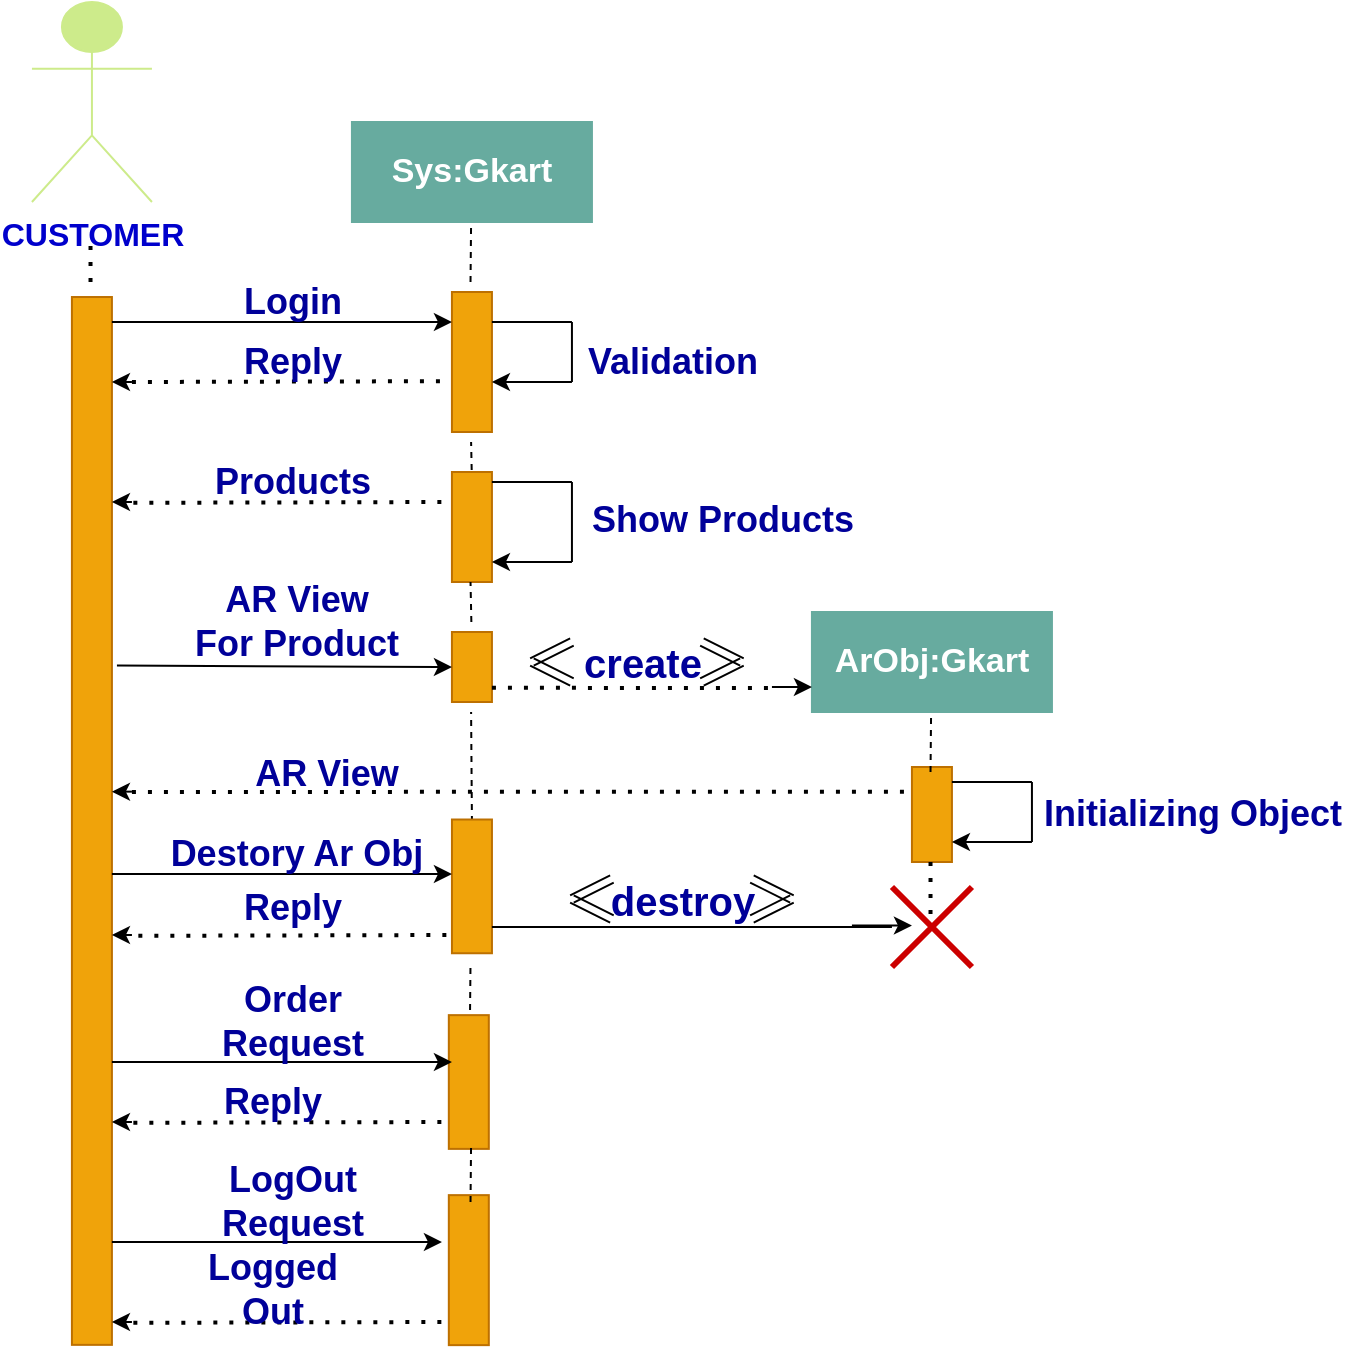 <mxfile version="14.5.7" type="device"><diagram id="-i0Voz_Kpm-VwNnpUlMh" name="Page-1"><mxGraphModel dx="1240" dy="641" grid="1" gridSize="10" guides="1" tooltips="1" connect="1" arrows="1" fold="1" page="1" pageScale="1" pageWidth="5000" pageHeight="5000" math="0" shadow="0"><root><mxCell id="0"/><mxCell id="1" parent="0"/><mxCell id="e7LckMVTu1K--SaLwiIf-120" value="" style="group" vertex="1" connectable="0" parent="1"><mxGeometry x="81.97" y="70" width="660" height="671.57" as="geometry"/></mxCell><mxCell id="e7LckMVTu1K--SaLwiIf-79" value="&lt;b&gt;&lt;font style=&quot;font-size: 18px&quot; color=&quot;#000099&quot;&gt;Initializing Object&lt;br&gt;&lt;/font&gt;&lt;/b&gt;" style="text;html=1;align=center;verticalAlign=middle;resizable=0;points=[];autosize=1;" vertex="1" parent="e7LckMVTu1K--SaLwiIf-120"><mxGeometry x="500" y="396.25" width="160" height="20" as="geometry"/></mxCell><mxCell id="e7LckMVTu1K--SaLwiIf-122" value="" style="group" vertex="1" connectable="0" parent="e7LckMVTu1K--SaLwiIf-120"><mxGeometry width="510" height="671.57" as="geometry"/></mxCell><mxCell id="e7LckMVTu1K--SaLwiIf-7" value="&lt;font color=&quot;#0000cc&quot; size=&quot;1&quot;&gt;&lt;b style=&quot;font-size: 16px&quot;&gt;CUSTOMER&lt;/b&gt;&lt;/font&gt;" style="shape=umlActor;verticalLabelPosition=bottom;verticalAlign=top;html=1;outlineConnect=0;fillColor=#CDEB8B;strokeColor=#CDEB8B;" vertex="1" parent="e7LckMVTu1K--SaLwiIf-122"><mxGeometry width="60" height="100" as="geometry"/></mxCell><mxCell id="e7LckMVTu1K--SaLwiIf-10" value="" style="endArrow=none;dashed=1;html=1;dashPattern=1 3;strokeWidth=2;" edge="1" parent="e7LckMVTu1K--SaLwiIf-122"><mxGeometry width="50" height="50" relative="1" as="geometry"><mxPoint x="29.29" y="140" as="sourcePoint"/><mxPoint x="29.29" y="120" as="targetPoint"/></mxGeometry></mxCell><mxCell id="e7LckMVTu1K--SaLwiIf-11" value="" style="rounded=0;whiteSpace=wrap;html=1;rotation=90;fillColor=#f0a30a;strokeColor=#BD7000;fontColor=#ffffff;" vertex="1" parent="e7LckMVTu1K--SaLwiIf-122"><mxGeometry x="-231.97" y="399.47" width="523.92" height="20" as="geometry"/></mxCell><mxCell id="e7LckMVTu1K--SaLwiIf-13" value="&lt;font style=&quot;font-size: 17px&quot; color=&quot;#ffffff&quot;&gt;&lt;b&gt;Sys:Gkart&lt;/b&gt;&lt;/font&gt;" style="rounded=0;whiteSpace=wrap;html=1;fillColor=#67AB9F;strokeColor=#67AB9F;" vertex="1" parent="e7LckMVTu1K--SaLwiIf-122"><mxGeometry x="160" y="60" width="120" height="50" as="geometry"/></mxCell><mxCell id="e7LckMVTu1K--SaLwiIf-14" value="" style="endArrow=none;dashed=1;html=1;" edge="1" parent="e7LckMVTu1K--SaLwiIf-122"><mxGeometry width="50" height="50" relative="1" as="geometry"><mxPoint x="219.29" y="140" as="sourcePoint"/><mxPoint x="219.58" y="110" as="targetPoint"/></mxGeometry></mxCell><mxCell id="e7LckMVTu1K--SaLwiIf-15" value="" style="rounded=0;whiteSpace=wrap;html=1;rotation=90;fillColor=#f0a30a;strokeColor=#BD7000;fontColor=#ffffff;" vertex="1" parent="e7LckMVTu1K--SaLwiIf-122"><mxGeometry x="185" y="170" width="70" height="20" as="geometry"/></mxCell><mxCell id="e7LckMVTu1K--SaLwiIf-17" value="" style="endArrow=classic;html=1;" edge="1" parent="e7LckMVTu1K--SaLwiIf-122"><mxGeometry width="50" height="50" relative="1" as="geometry"><mxPoint x="40" y="160" as="sourcePoint"/><mxPoint x="210" y="160" as="targetPoint"/></mxGeometry></mxCell><mxCell id="e7LckMVTu1K--SaLwiIf-18" value="&lt;b&gt;&lt;font style=&quot;font-size: 18px&quot; color=&quot;#000099&quot;&gt;Login&lt;/font&gt;&lt;/b&gt;" style="text;html=1;align=center;verticalAlign=middle;resizable=0;points=[];autosize=1;" vertex="1" parent="e7LckMVTu1K--SaLwiIf-122"><mxGeometry x="100" y="140" width="60" height="20" as="geometry"/></mxCell><mxCell id="e7LckMVTu1K--SaLwiIf-19" value="" style="endArrow=none;html=1;" edge="1" parent="e7LckMVTu1K--SaLwiIf-122"><mxGeometry width="50" height="50" relative="1" as="geometry"><mxPoint x="230" y="160" as="sourcePoint"/><mxPoint x="270" y="160" as="targetPoint"/></mxGeometry></mxCell><mxCell id="e7LckMVTu1K--SaLwiIf-20" value="" style="endArrow=none;html=1;" edge="1" parent="e7LckMVTu1K--SaLwiIf-122"><mxGeometry width="50" height="50" relative="1" as="geometry"><mxPoint x="270" y="190" as="sourcePoint"/><mxPoint x="270" y="160" as="targetPoint"/></mxGeometry></mxCell><mxCell id="e7LckMVTu1K--SaLwiIf-21" value="" style="endArrow=classic;html=1;" edge="1" parent="e7LckMVTu1K--SaLwiIf-122"><mxGeometry width="50" height="50" relative="1" as="geometry"><mxPoint x="270" y="190" as="sourcePoint"/><mxPoint x="230" y="190" as="targetPoint"/></mxGeometry></mxCell><mxCell id="e7LckMVTu1K--SaLwiIf-22" value="&lt;b&gt;&lt;font style=&quot;font-size: 18px&quot; color=&quot;#000099&quot;&gt;Validation&lt;/font&gt;&lt;/b&gt;" style="text;html=1;align=center;verticalAlign=middle;resizable=0;points=[];autosize=1;" vertex="1" parent="e7LckMVTu1K--SaLwiIf-122"><mxGeometry x="270" y="170" width="100" height="20" as="geometry"/></mxCell><mxCell id="e7LckMVTu1K--SaLwiIf-23" value="" style="endArrow=none;dashed=1;html=1;dashPattern=1 3;strokeWidth=2;entryX=0.637;entryY=1.071;entryDx=0;entryDy=0;entryPerimeter=0;" edge="1" parent="e7LckMVTu1K--SaLwiIf-122" target="e7LckMVTu1K--SaLwiIf-15"><mxGeometry width="50" height="50" relative="1" as="geometry"><mxPoint x="50" y="190" as="sourcePoint"/><mxPoint x="170" y="190" as="targetPoint"/></mxGeometry></mxCell><mxCell id="e7LckMVTu1K--SaLwiIf-24" value="" style="endArrow=classic;html=1;" edge="1" parent="e7LckMVTu1K--SaLwiIf-122"><mxGeometry width="50" height="50" relative="1" as="geometry"><mxPoint x="50" y="190" as="sourcePoint"/><mxPoint x="40" y="190" as="targetPoint"/></mxGeometry></mxCell><mxCell id="e7LckMVTu1K--SaLwiIf-25" value="&lt;b&gt;&lt;font style=&quot;font-size: 18px&quot; color=&quot;#000099&quot;&gt;Reply&lt;/font&gt;&lt;/b&gt;" style="text;html=1;align=center;verticalAlign=middle;resizable=0;points=[];autosize=1;" vertex="1" parent="e7LckMVTu1K--SaLwiIf-122"><mxGeometry x="100" y="170" width="60" height="20" as="geometry"/></mxCell><mxCell id="e7LckMVTu1K--SaLwiIf-26" value="" style="endArrow=none;dashed=1;html=1;" edge="1" parent="e7LckMVTu1K--SaLwiIf-122"><mxGeometry width="50" height="50" relative="1" as="geometry"><mxPoint x="220" y="240" as="sourcePoint"/><mxPoint x="219.58" y="220" as="targetPoint"/><Array as="points"/></mxGeometry></mxCell><mxCell id="e7LckMVTu1K--SaLwiIf-27" value="" style="rounded=0;whiteSpace=wrap;html=1;rotation=90;fillColor=#f0a30a;strokeColor=#BD7000;fontColor=#ffffff;" vertex="1" parent="e7LckMVTu1K--SaLwiIf-122"><mxGeometry x="192.5" y="252.5" width="55" height="20" as="geometry"/></mxCell><mxCell id="e7LckMVTu1K--SaLwiIf-32" value="" style="endArrow=none;dashed=1;html=1;dashPattern=1 3;strokeWidth=2;entryX=0.637;entryY=1.071;entryDx=0;entryDy=0;entryPerimeter=0;" edge="1" parent="e7LckMVTu1K--SaLwiIf-122"><mxGeometry width="50" height="50" relative="1" as="geometry"><mxPoint x="50.71" y="250.41" as="sourcePoint"/><mxPoint x="209.29" y="250.0" as="targetPoint"/></mxGeometry></mxCell><mxCell id="e7LckMVTu1K--SaLwiIf-33" value="" style="endArrow=classic;html=1;" edge="1" parent="e7LckMVTu1K--SaLwiIf-122"><mxGeometry width="50" height="50" relative="1" as="geometry"><mxPoint x="50" y="250" as="sourcePoint"/><mxPoint x="40" y="250" as="targetPoint"/></mxGeometry></mxCell><mxCell id="e7LckMVTu1K--SaLwiIf-34" value="" style="endArrow=none;html=1;" edge="1" parent="e7LckMVTu1K--SaLwiIf-122"><mxGeometry width="50" height="50" relative="1" as="geometry"><mxPoint x="230" y="240" as="sourcePoint"/><mxPoint x="270" y="240" as="targetPoint"/></mxGeometry></mxCell><mxCell id="e7LckMVTu1K--SaLwiIf-35" value="" style="endArrow=none;html=1;" edge="1" parent="e7LckMVTu1K--SaLwiIf-122"><mxGeometry width="50" height="50" relative="1" as="geometry"><mxPoint x="270" y="280" as="sourcePoint"/><mxPoint x="270" y="240" as="targetPoint"/></mxGeometry></mxCell><mxCell id="e7LckMVTu1K--SaLwiIf-36" value="" style="endArrow=classic;html=1;" edge="1" parent="e7LckMVTu1K--SaLwiIf-122"><mxGeometry width="50" height="50" relative="1" as="geometry"><mxPoint x="270" y="280" as="sourcePoint"/><mxPoint x="230" y="280" as="targetPoint"/></mxGeometry></mxCell><mxCell id="e7LckMVTu1K--SaLwiIf-37" value="&lt;b&gt;&lt;font style=&quot;font-size: 18px&quot; color=&quot;#000099&quot;&gt;Show Products&lt;br&gt;&lt;br&gt;&lt;/font&gt;&lt;/b&gt;" style="text;html=1;align=center;verticalAlign=middle;resizable=0;points=[];autosize=1;" vertex="1" parent="e7LckMVTu1K--SaLwiIf-122"><mxGeometry x="270" y="250" width="150" height="40" as="geometry"/></mxCell><mxCell id="e7LckMVTu1K--SaLwiIf-38" value="&lt;b&gt;&lt;font style=&quot;font-size: 18px&quot; color=&quot;#000099&quot;&gt;Products&lt;/font&gt;&lt;/b&gt;" style="text;html=1;align=center;verticalAlign=middle;resizable=0;points=[];autosize=1;" vertex="1" parent="e7LckMVTu1K--SaLwiIf-122"><mxGeometry x="85" y="230" width="90" height="20" as="geometry"/></mxCell><mxCell id="e7LckMVTu1K--SaLwiIf-39" value="" style="rounded=0;whiteSpace=wrap;html=1;rotation=90;fillColor=#f0a30a;strokeColor=#BD7000;fontColor=#ffffff;" vertex="1" parent="e7LckMVTu1K--SaLwiIf-122"><mxGeometry x="202.5" y="322.5" width="35" height="20" as="geometry"/></mxCell><mxCell id="e7LckMVTu1K--SaLwiIf-40" value="" style="endArrow=none;dashed=1;html=1;" edge="1" parent="e7LckMVTu1K--SaLwiIf-122"><mxGeometry width="50" height="50" relative="1" as="geometry"><mxPoint x="219.71" y="310" as="sourcePoint"/><mxPoint x="219.29" y="290" as="targetPoint"/><Array as="points"/></mxGeometry></mxCell><mxCell id="e7LckMVTu1K--SaLwiIf-44" value="" style="endArrow=classic;html=1;entryX=0.5;entryY=1;entryDx=0;entryDy=0;" edge="1" parent="e7LckMVTu1K--SaLwiIf-122" target="e7LckMVTu1K--SaLwiIf-39"><mxGeometry width="50" height="50" relative="1" as="geometry"><mxPoint x="42.5" y="331.79" as="sourcePoint"/><mxPoint x="202.5" y="331.79" as="targetPoint"/></mxGeometry></mxCell><mxCell id="e7LckMVTu1K--SaLwiIf-45" value="&lt;b&gt;&lt;font style=&quot;font-size: 18px&quot; color=&quot;#000099&quot;&gt;AR View &lt;br&gt;For Product&lt;/font&gt;&lt;/b&gt;" style="text;html=1;align=center;verticalAlign=middle;resizable=0;points=[];autosize=1;" vertex="1" parent="e7LckMVTu1K--SaLwiIf-122"><mxGeometry x="72.5" y="290" width="120" height="40" as="geometry"/></mxCell><mxCell id="e7LckMVTu1K--SaLwiIf-46" value="&lt;font style=&quot;font-size: 17px&quot; color=&quot;#ffffff&quot;&gt;&lt;b&gt;ArObj:Gkart&lt;/b&gt;&lt;/font&gt;" style="rounded=0;whiteSpace=wrap;html=1;fillColor=#67AB9F;strokeColor=#67AB9F;" vertex="1" parent="e7LckMVTu1K--SaLwiIf-122"><mxGeometry x="390" y="305" width="120" height="50" as="geometry"/></mxCell><mxCell id="e7LckMVTu1K--SaLwiIf-47" value="" style="endArrow=none;dashed=1;html=1;dashPattern=1 3;strokeWidth=2;" edge="1" parent="e7LckMVTu1K--SaLwiIf-122"><mxGeometry width="50" height="50" relative="1" as="geometry"><mxPoint x="230" y="342.91" as="sourcePoint"/><mxPoint x="370" y="343" as="targetPoint"/></mxGeometry></mxCell><mxCell id="e7LckMVTu1K--SaLwiIf-49" value="&lt;b&gt;&lt;font color=&quot;#000099&quot;&gt;&lt;font style=&quot;font-size: 20px&quot;&gt;create&lt;/font&gt;&lt;br&gt;&lt;/font&gt;&lt;/b&gt;" style="text;html=1;align=center;verticalAlign=middle;resizable=0;points=[];autosize=1;" vertex="1" parent="e7LckMVTu1K--SaLwiIf-122"><mxGeometry x="270" y="320" width="70" height="20" as="geometry"/></mxCell><mxCell id="e7LckMVTu1K--SaLwiIf-61" value="" style="group;rotation=-180;" vertex="1" connectable="0" parent="e7LckMVTu1K--SaLwiIf-122"><mxGeometry x="250" y="320" width="20" height="20" as="geometry"/></mxCell><mxCell id="e7LckMVTu1K--SaLwiIf-54" value="" style="endArrow=none;html=1;shape=link;" edge="1" parent="e7LckMVTu1K--SaLwiIf-61"><mxGeometry width="50" height="50" relative="1" as="geometry"><mxPoint x="20" y="20" as="sourcePoint"/><mxPoint y="10" as="targetPoint"/></mxGeometry></mxCell><mxCell id="e7LckMVTu1K--SaLwiIf-56" value="" style="endArrow=none;html=1;shape=link;" edge="1" parent="e7LckMVTu1K--SaLwiIf-61"><mxGeometry width="50" height="50" relative="1" as="geometry"><mxPoint y="10" as="sourcePoint"/><mxPoint x="20" as="targetPoint"/></mxGeometry></mxCell><mxCell id="e7LckMVTu1K--SaLwiIf-62" value="" style="group" vertex="1" connectable="0" parent="e7LckMVTu1K--SaLwiIf-122"><mxGeometry x="335" y="320" width="20" height="20" as="geometry"/></mxCell><mxCell id="e7LckMVTu1K--SaLwiIf-63" value="" style="endArrow=none;html=1;shape=link;" edge="1" parent="e7LckMVTu1K--SaLwiIf-62"><mxGeometry width="50" height="50" relative="1" as="geometry"><mxPoint as="sourcePoint"/><mxPoint x="20" y="10" as="targetPoint"/></mxGeometry></mxCell><mxCell id="e7LckMVTu1K--SaLwiIf-64" value="" style="endArrow=none;html=1;shape=link;" edge="1" parent="e7LckMVTu1K--SaLwiIf-62"><mxGeometry width="50" height="50" relative="1" as="geometry"><mxPoint x="20" y="10" as="sourcePoint"/><mxPoint y="20" as="targetPoint"/></mxGeometry></mxCell><mxCell id="e7LckMVTu1K--SaLwiIf-71" value="" style="endArrow=classic;html=1;" edge="1" parent="e7LckMVTu1K--SaLwiIf-122"><mxGeometry width="50" height="50" relative="1" as="geometry"><mxPoint x="370" y="342.5" as="sourcePoint"/><mxPoint x="390" y="342.5" as="targetPoint"/></mxGeometry></mxCell><mxCell id="e7LckMVTu1K--SaLwiIf-72" value="" style="rounded=0;whiteSpace=wrap;html=1;rotation=90;fillColor=#f0a30a;strokeColor=#BD7000;fontColor=#ffffff;" vertex="1" parent="e7LckMVTu1K--SaLwiIf-122"><mxGeometry x="426.25" y="396.25" width="47.5" height="20" as="geometry"/></mxCell><mxCell id="e7LckMVTu1K--SaLwiIf-73" value="" style="endArrow=none;dashed=1;html=1;" edge="1" parent="e7LckMVTu1K--SaLwiIf-122"><mxGeometry width="50" height="50" relative="1" as="geometry"><mxPoint x="220" y="410" as="sourcePoint"/><mxPoint x="219.58" y="355" as="targetPoint"/></mxGeometry></mxCell><mxCell id="e7LckMVTu1K--SaLwiIf-74" value="" style="endArrow=none;dashed=1;html=1;" edge="1" parent="e7LckMVTu1K--SaLwiIf-122"><mxGeometry width="50" height="50" relative="1" as="geometry"><mxPoint x="449.29" y="385" as="sourcePoint"/><mxPoint x="449.58" y="355" as="targetPoint"/></mxGeometry></mxCell><mxCell id="e7LckMVTu1K--SaLwiIf-76" value="" style="endArrow=none;html=1;" edge="1" parent="e7LckMVTu1K--SaLwiIf-122"><mxGeometry width="50" height="50" relative="1" as="geometry"><mxPoint x="460" y="390" as="sourcePoint"/><mxPoint x="500" y="390" as="targetPoint"/></mxGeometry></mxCell><mxCell id="e7LckMVTu1K--SaLwiIf-77" value="" style="endArrow=classic;html=1;" edge="1" parent="e7LckMVTu1K--SaLwiIf-122"><mxGeometry width="50" height="50" relative="1" as="geometry"><mxPoint x="500" y="420" as="sourcePoint"/><mxPoint x="460" y="420" as="targetPoint"/></mxGeometry></mxCell><mxCell id="e7LckMVTu1K--SaLwiIf-78" value="" style="endArrow=none;html=1;" edge="1" parent="e7LckMVTu1K--SaLwiIf-122"><mxGeometry width="50" height="50" relative="1" as="geometry"><mxPoint x="500" y="390" as="sourcePoint"/><mxPoint x="500" y="420" as="targetPoint"/></mxGeometry></mxCell><mxCell id="e7LckMVTu1K--SaLwiIf-80" value="" style="endArrow=none;dashed=1;html=1;dashPattern=1 3;strokeWidth=2;entryX=0.637;entryY=1.071;entryDx=0;entryDy=0;entryPerimeter=0;" edge="1" parent="e7LckMVTu1K--SaLwiIf-122"><mxGeometry width="50" height="50" relative="1" as="geometry"><mxPoint x="50" y="395" as="sourcePoint"/><mxPoint x="438.58" y="394.82" as="targetPoint"/></mxGeometry></mxCell><mxCell id="e7LckMVTu1K--SaLwiIf-81" value="" style="endArrow=classic;html=1;" edge="1" parent="e7LckMVTu1K--SaLwiIf-122"><mxGeometry width="50" height="50" relative="1" as="geometry"><mxPoint x="50" y="394.82" as="sourcePoint"/><mxPoint x="40" y="394.82" as="targetPoint"/></mxGeometry></mxCell><mxCell id="e7LckMVTu1K--SaLwiIf-82" value="&lt;b&gt;&lt;font style=&quot;font-size: 18px&quot; color=&quot;#000099&quot;&gt;AR View&lt;/font&gt;&lt;/b&gt;" style="text;html=1;align=center;verticalAlign=middle;resizable=0;points=[];autosize=1;" vertex="1" parent="e7LckMVTu1K--SaLwiIf-122"><mxGeometry x="102.5" y="376.25" width="90" height="20" as="geometry"/></mxCell><mxCell id="e7LckMVTu1K--SaLwiIf-83" value="" style="rounded=0;whiteSpace=wrap;html=1;rotation=90;fillColor=#f0a30a;strokeColor=#BD7000;fontColor=#ffffff;" vertex="1" parent="e7LckMVTu1K--SaLwiIf-122"><mxGeometry x="186.57" y="432.19" width="66.87" height="20" as="geometry"/></mxCell><mxCell id="e7LckMVTu1K--SaLwiIf-84" value="" style="endArrow=classic;html=1;" edge="1" parent="e7LckMVTu1K--SaLwiIf-122"><mxGeometry width="50" height="50" relative="1" as="geometry"><mxPoint x="40" y="436" as="sourcePoint"/><mxPoint x="210" y="436" as="targetPoint"/></mxGeometry></mxCell><mxCell id="e7LckMVTu1K--SaLwiIf-85" value="&lt;b&gt;&lt;font style=&quot;font-size: 18px&quot; color=&quot;#000099&quot;&gt;Destory Ar Obj&lt;/font&gt;&lt;/b&gt;" style="text;html=1;align=center;verticalAlign=middle;resizable=0;points=[];autosize=1;" vertex="1" parent="e7LckMVTu1K--SaLwiIf-122"><mxGeometry x="62.5" y="416.25" width="140" height="20" as="geometry"/></mxCell><mxCell id="e7LckMVTu1K--SaLwiIf-87" value="" style="endArrow=none;dashed=1;html=1;dashPattern=1 3;strokeWidth=2;" edge="1" parent="e7LckMVTu1K--SaLwiIf-122"><mxGeometry width="50" height="50" relative="1" as="geometry"><mxPoint x="449.29" y="430" as="sourcePoint"/><mxPoint x="449.29" y="460" as="targetPoint"/></mxGeometry></mxCell><mxCell id="e7LckMVTu1K--SaLwiIf-88" value="" style="shape=umlDestroy;whiteSpace=wrap;html=1;strokeWidth=3;fillColor=#CC0000;strokeColor=#CC0000;" vertex="1" parent="e7LckMVTu1K--SaLwiIf-122"><mxGeometry x="430" y="442.5" width="40" height="40" as="geometry"/></mxCell><mxCell id="e7LckMVTu1K--SaLwiIf-89" value="" style="line;strokeWidth=1;fillColor=none;align=left;verticalAlign=middle;spacingTop=-1;spacingLeft=3;spacingRight=3;rotatable=0;labelPosition=right;points=[];portConstraint=eastwest;" vertex="1" parent="e7LckMVTu1K--SaLwiIf-122"><mxGeometry x="230" y="458.5" width="200" height="8" as="geometry"/></mxCell><mxCell id="e7LckMVTu1K--SaLwiIf-90" value="" style="endArrow=classic;html=1;" edge="1" parent="e7LckMVTu1K--SaLwiIf-122"><mxGeometry width="50" height="50" relative="1" as="geometry"><mxPoint x="410" y="461.79" as="sourcePoint"/><mxPoint x="440" y="461.79" as="targetPoint"/></mxGeometry></mxCell><mxCell id="e7LckMVTu1K--SaLwiIf-91" value="" style="group;rotation=-180;" vertex="1" connectable="0" parent="e7LckMVTu1K--SaLwiIf-122"><mxGeometry x="270" y="438.5" width="20" height="20" as="geometry"/></mxCell><mxCell id="e7LckMVTu1K--SaLwiIf-92" value="" style="endArrow=none;html=1;shape=link;" edge="1" parent="e7LckMVTu1K--SaLwiIf-91"><mxGeometry width="50" height="50" relative="1" as="geometry"><mxPoint x="20" y="20" as="sourcePoint"/><mxPoint y="10" as="targetPoint"/></mxGeometry></mxCell><mxCell id="e7LckMVTu1K--SaLwiIf-93" value="" style="endArrow=none;html=1;shape=link;" edge="1" parent="e7LckMVTu1K--SaLwiIf-91"><mxGeometry width="50" height="50" relative="1" as="geometry"><mxPoint y="10" as="sourcePoint"/><mxPoint x="20" as="targetPoint"/></mxGeometry></mxCell><mxCell id="e7LckMVTu1K--SaLwiIf-94" value="" style="group" vertex="1" connectable="0" parent="e7LckMVTu1K--SaLwiIf-122"><mxGeometry x="360" y="438.5" width="20" height="20" as="geometry"/></mxCell><mxCell id="e7LckMVTu1K--SaLwiIf-95" value="" style="endArrow=none;html=1;shape=link;" edge="1" parent="e7LckMVTu1K--SaLwiIf-94"><mxGeometry width="50" height="50" relative="1" as="geometry"><mxPoint as="sourcePoint"/><mxPoint x="20" y="10" as="targetPoint"/></mxGeometry></mxCell><mxCell id="e7LckMVTu1K--SaLwiIf-96" value="" style="endArrow=none;html=1;shape=link;" edge="1" parent="e7LckMVTu1K--SaLwiIf-94"><mxGeometry width="50" height="50" relative="1" as="geometry"><mxPoint x="20" y="10" as="sourcePoint"/><mxPoint y="20" as="targetPoint"/></mxGeometry></mxCell><mxCell id="e7LckMVTu1K--SaLwiIf-97" value="&lt;b&gt;&lt;font color=&quot;#000099&quot;&gt;&lt;font style=&quot;font-size: 20px&quot;&gt;destroy&lt;/font&gt;&lt;br&gt;&lt;/font&gt;&lt;/b&gt;" style="text;html=1;align=center;verticalAlign=middle;resizable=0;points=[];autosize=1;" vertex="1" parent="e7LckMVTu1K--SaLwiIf-122"><mxGeometry x="280" y="438.5" width="90" height="20" as="geometry"/></mxCell><mxCell id="e7LckMVTu1K--SaLwiIf-99" value="" style="endArrow=none;dashed=1;html=1;" edge="1" parent="e7LckMVTu1K--SaLwiIf-122"><mxGeometry width="50" height="50" relative="1" as="geometry"><mxPoint x="219" y="510" as="sourcePoint"/><mxPoint x="219.29" y="480" as="targetPoint"/></mxGeometry></mxCell><mxCell id="e7LckMVTu1K--SaLwiIf-100" value="" style="rounded=0;whiteSpace=wrap;html=1;rotation=90;fillColor=#f0a30a;strokeColor=#BD7000;fontColor=#ffffff;" vertex="1" parent="e7LckMVTu1K--SaLwiIf-122"><mxGeometry x="185.005" y="530.005" width="66.87" height="20" as="geometry"/></mxCell><mxCell id="e7LckMVTu1K--SaLwiIf-101" value="" style="endArrow=none;dashed=1;html=1;dashPattern=1 3;strokeWidth=2;entryX=0.637;entryY=1.071;entryDx=0;entryDy=0;entryPerimeter=0;" edge="1" parent="e7LckMVTu1K--SaLwiIf-122"><mxGeometry width="50" height="50" relative="1" as="geometry"><mxPoint x="53.21" y="466.91" as="sourcePoint"/><mxPoint x="211.79" y="466.5" as="targetPoint"/></mxGeometry></mxCell><mxCell id="e7LckMVTu1K--SaLwiIf-102" value="" style="endArrow=classic;html=1;" edge="1" parent="e7LckMVTu1K--SaLwiIf-122"><mxGeometry width="50" height="50" relative="1" as="geometry"><mxPoint x="50" y="466.5" as="sourcePoint"/><mxPoint x="40" y="466.5" as="targetPoint"/></mxGeometry></mxCell><mxCell id="e7LckMVTu1K--SaLwiIf-103" value="&lt;b&gt;&lt;font style=&quot;font-size: 18px&quot; color=&quot;#000099&quot;&gt;Reply&lt;/font&gt;&lt;/b&gt;" style="text;html=1;align=center;verticalAlign=middle;resizable=0;points=[];autosize=1;" vertex="1" parent="e7LckMVTu1K--SaLwiIf-122"><mxGeometry x="100" y="442.5" width="60" height="20" as="geometry"/></mxCell><mxCell id="e7LckMVTu1K--SaLwiIf-104" value="" style="endArrow=classic;html=1;" edge="1" parent="e7LckMVTu1K--SaLwiIf-122"><mxGeometry width="50" height="50" relative="1" as="geometry"><mxPoint x="40" y="530" as="sourcePoint"/><mxPoint x="210" y="530" as="targetPoint"/></mxGeometry></mxCell><mxCell id="e7LckMVTu1K--SaLwiIf-105" value="&lt;b&gt;&lt;font style=&quot;font-size: 18px&quot; color=&quot;#000099&quot;&gt;Order&lt;br&gt;Request&lt;br&gt;&lt;/font&gt;&lt;/b&gt;" style="text;html=1;align=center;verticalAlign=middle;resizable=0;points=[];autosize=1;" vertex="1" parent="e7LckMVTu1K--SaLwiIf-122"><mxGeometry x="85" y="490" width="90" height="40" as="geometry"/></mxCell><mxCell id="e7LckMVTu1K--SaLwiIf-106" value="" style="endArrow=none;dashed=1;html=1;dashPattern=1 3;strokeWidth=2;entryX=0.637;entryY=1.071;entryDx=0;entryDy=0;entryPerimeter=0;" edge="1" parent="e7LckMVTu1K--SaLwiIf-122"><mxGeometry width="50" height="50" relative="1" as="geometry"><mxPoint x="50.71" y="560.41" as="sourcePoint"/><mxPoint x="209.29" y="560.0" as="targetPoint"/></mxGeometry></mxCell><mxCell id="e7LckMVTu1K--SaLwiIf-107" value="" style="endArrow=classic;html=1;" edge="1" parent="e7LckMVTu1K--SaLwiIf-122"><mxGeometry width="50" height="50" relative="1" as="geometry"><mxPoint x="50" y="560" as="sourcePoint"/><mxPoint x="40" y="560" as="targetPoint"/></mxGeometry></mxCell><mxCell id="e7LckMVTu1K--SaLwiIf-108" value="&lt;b&gt;&lt;font style=&quot;font-size: 18px&quot; color=&quot;#000099&quot;&gt;Reply&lt;/font&gt;&lt;/b&gt;" style="text;html=1;align=center;verticalAlign=middle;resizable=0;points=[];autosize=1;" vertex="1" parent="e7LckMVTu1K--SaLwiIf-122"><mxGeometry x="90" y="540" width="60" height="20" as="geometry"/></mxCell><mxCell id="e7LckMVTu1K--SaLwiIf-109" value="" style="rounded=0;whiteSpace=wrap;html=1;rotation=90;fillColor=#f0a30a;strokeColor=#BD7000;fontColor=#ffffff;" vertex="1" parent="e7LckMVTu1K--SaLwiIf-122"><mxGeometry x="180.94" y="624.07" width="75" height="20" as="geometry"/></mxCell><mxCell id="e7LckMVTu1K--SaLwiIf-110" value="" style="endArrow=none;dashed=1;html=1;" edge="1" parent="e7LckMVTu1K--SaLwiIf-122"><mxGeometry width="50" height="50" relative="1" as="geometry"><mxPoint x="219.29" y="600" as="sourcePoint"/><mxPoint x="219.58" y="570" as="targetPoint"/></mxGeometry></mxCell><mxCell id="e7LckMVTu1K--SaLwiIf-112" value="" style="endArrow=classic;html=1;" edge="1" parent="e7LckMVTu1K--SaLwiIf-122"><mxGeometry width="50" height="50" relative="1" as="geometry"><mxPoint x="40" y="620" as="sourcePoint"/><mxPoint x="205" y="620.01" as="targetPoint"/></mxGeometry></mxCell><mxCell id="e7LckMVTu1K--SaLwiIf-113" value="&lt;b&gt;&lt;font style=&quot;font-size: 18px&quot; color=&quot;#000099&quot;&gt;LogOut&lt;br&gt;Request&lt;br&gt;&lt;/font&gt;&lt;/b&gt;" style="text;html=1;align=center;verticalAlign=middle;resizable=0;points=[];autosize=1;" vertex="1" parent="e7LckMVTu1K--SaLwiIf-122"><mxGeometry x="85" y="580.01" width="90" height="40" as="geometry"/></mxCell><mxCell id="e7LckMVTu1K--SaLwiIf-117" value="" style="endArrow=none;dashed=1;html=1;dashPattern=1 3;strokeWidth=2;entryX=0.637;entryY=1.071;entryDx=0;entryDy=0;entryPerimeter=0;" edge="1" parent="e7LckMVTu1K--SaLwiIf-122"><mxGeometry width="50" height="50" relative="1" as="geometry"><mxPoint x="50.71" y="660.41" as="sourcePoint"/><mxPoint x="209.29" y="660.0" as="targetPoint"/></mxGeometry></mxCell><mxCell id="e7LckMVTu1K--SaLwiIf-118" value="" style="endArrow=classic;html=1;" edge="1" parent="e7LckMVTu1K--SaLwiIf-122"><mxGeometry width="50" height="50" relative="1" as="geometry"><mxPoint x="50" y="660" as="sourcePoint"/><mxPoint x="40" y="660" as="targetPoint"/></mxGeometry></mxCell><mxCell id="e7LckMVTu1K--SaLwiIf-119" value="&lt;b&gt;&lt;font style=&quot;font-size: 18px&quot; color=&quot;#000099&quot;&gt;Logged&lt;br&gt;Out&lt;br&gt;&lt;/font&gt;&lt;/b&gt;" style="text;html=1;align=center;verticalAlign=middle;resizable=0;points=[];autosize=1;" vertex="1" parent="e7LckMVTu1K--SaLwiIf-122"><mxGeometry x="80" y="624.07" width="80" height="40" as="geometry"/></mxCell></root></mxGraphModel></diagram></mxfile>